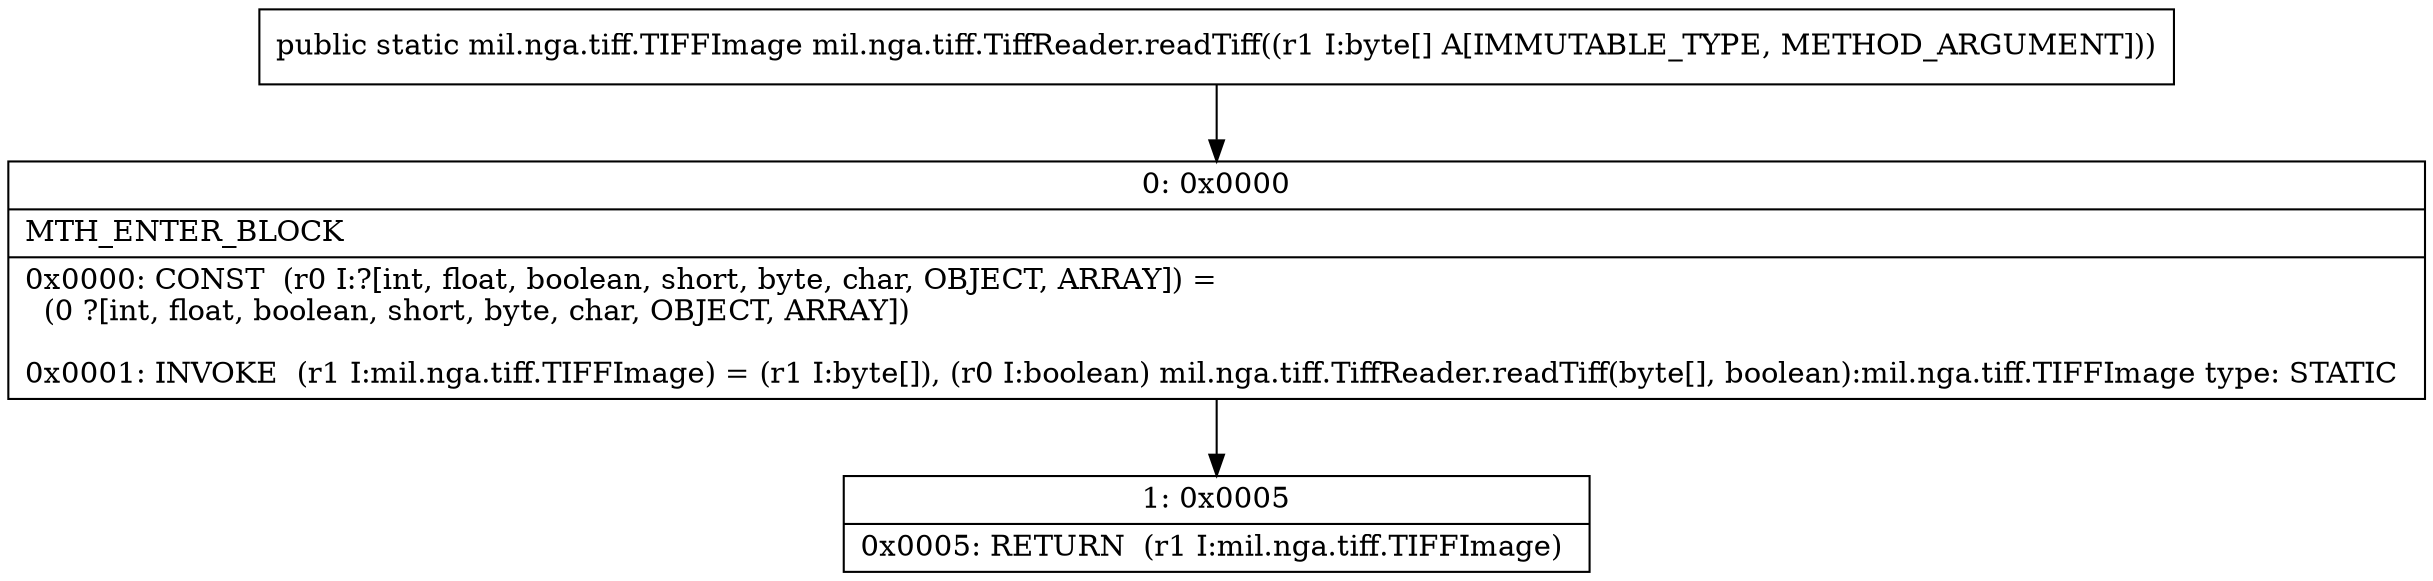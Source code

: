 digraph "CFG formil.nga.tiff.TiffReader.readTiff([B)Lmil\/nga\/tiff\/TIFFImage;" {
Node_0 [shape=record,label="{0\:\ 0x0000|MTH_ENTER_BLOCK\l|0x0000: CONST  (r0 I:?[int, float, boolean, short, byte, char, OBJECT, ARRAY]) = \l  (0 ?[int, float, boolean, short, byte, char, OBJECT, ARRAY])\l \l0x0001: INVOKE  (r1 I:mil.nga.tiff.TIFFImage) = (r1 I:byte[]), (r0 I:boolean) mil.nga.tiff.TiffReader.readTiff(byte[], boolean):mil.nga.tiff.TIFFImage type: STATIC \l}"];
Node_1 [shape=record,label="{1\:\ 0x0005|0x0005: RETURN  (r1 I:mil.nga.tiff.TIFFImage) \l}"];
MethodNode[shape=record,label="{public static mil.nga.tiff.TIFFImage mil.nga.tiff.TiffReader.readTiff((r1 I:byte[] A[IMMUTABLE_TYPE, METHOD_ARGUMENT])) }"];
MethodNode -> Node_0;
Node_0 -> Node_1;
}

